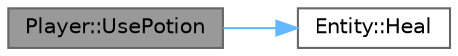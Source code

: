 digraph "Player::UsePotion"
{
 // LATEX_PDF_SIZE
  bgcolor="transparent";
  edge [fontname=Helvetica,fontsize=10,labelfontname=Helvetica,labelfontsize=10];
  node [fontname=Helvetica,fontsize=10,shape=box,height=0.2,width=0.4];
  rankdir="LR";
  Node1 [id="Node000001",label="Player::UsePotion",height=0.2,width=0.4,color="gray40", fillcolor="grey60", style="filled", fontcolor="black",tooltip="Uses a potion from the player's inventory."];
  Node1 -> Node2 [id="edge1_Node000001_Node000002",color="steelblue1",style="solid",tooltip=" "];
  Node2 [id="Node000002",label="Entity::Heal",height=0.2,width=0.4,color="grey40", fillcolor="white", style="filled",URL="$class_entity.html#a203760a5a6e092e53fd6028571acf8e3",tooltip="Heals the entity by the specified value."];
}
